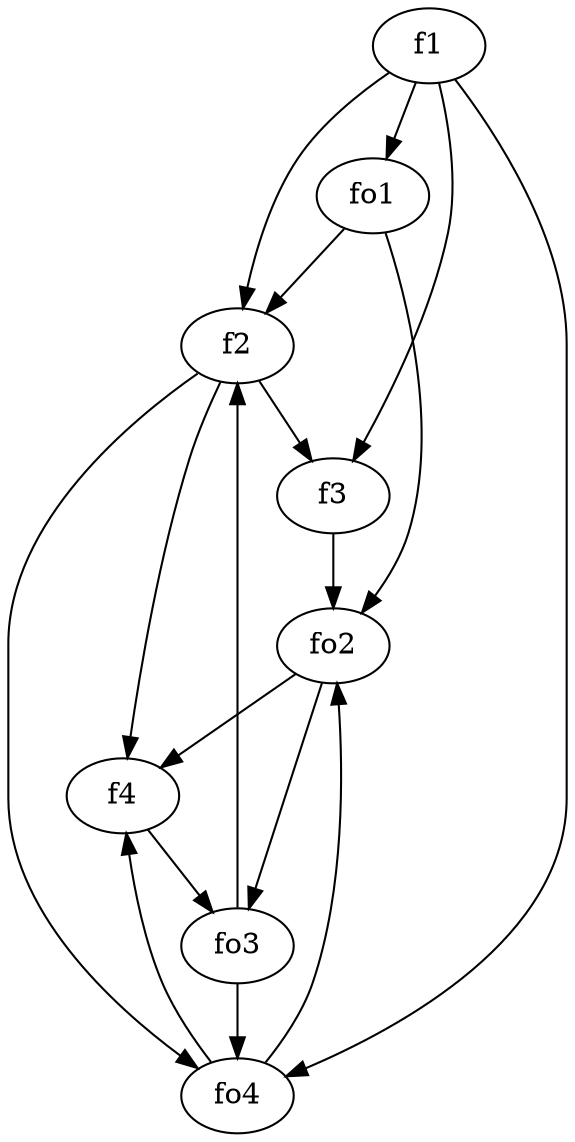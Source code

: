 strict digraph  {
f1;
f2;
f3;
f4;
fo1;
fo2;
fo3;
fo4;
f1 -> f2  [weight=2];
f1 -> f3  [weight=2];
f1 -> fo1  [weight=2];
f1 -> fo4  [weight=2];
f2 -> f3  [weight=2];
f2 -> f4  [weight=2];
f2 -> fo4  [weight=2];
f3 -> fo2  [weight=2];
f4 -> fo3  [weight=2];
fo1 -> fo2  [weight=2];
fo1 -> f2  [weight=2];
fo2 -> f4  [weight=2];
fo2 -> fo3  [weight=2];
fo3 -> fo4  [weight=2];
fo3 -> f2  [weight=2];
fo4 -> f4  [weight=2];
fo4 -> fo2  [weight=2];
}

